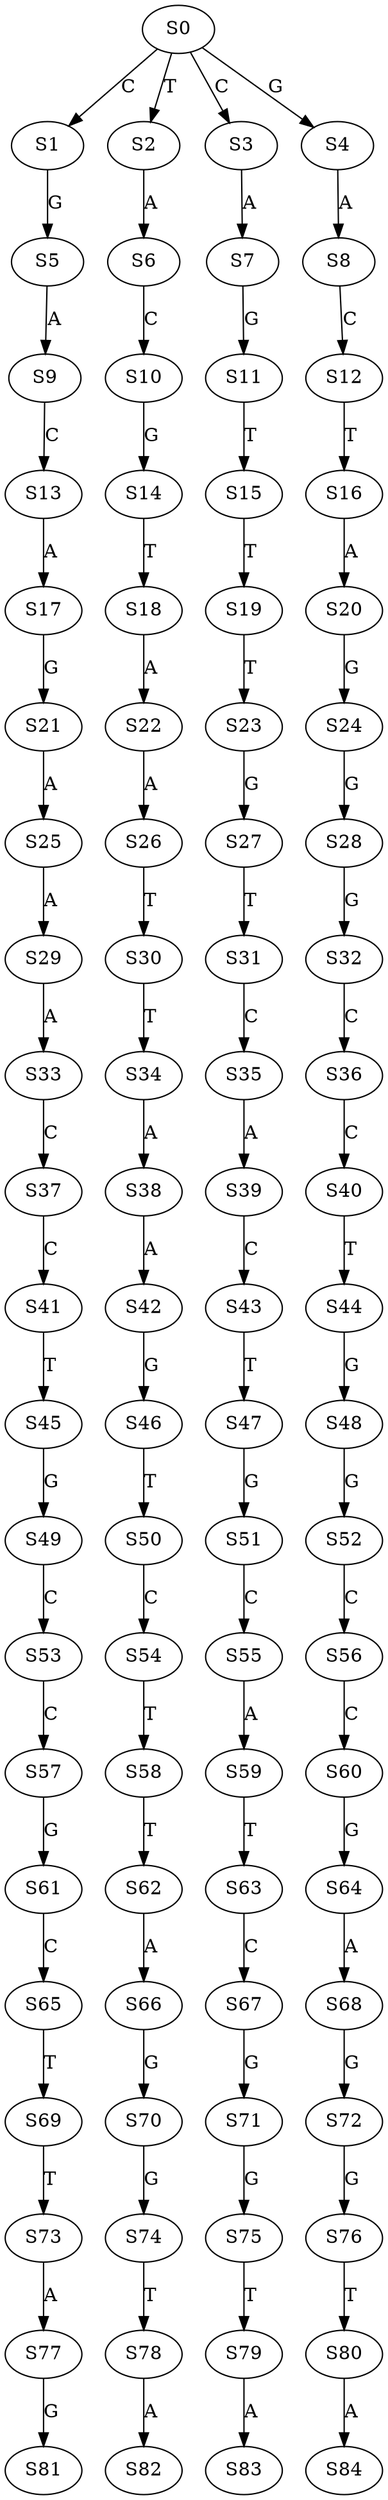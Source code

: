 strict digraph  {
	S0 -> S1 [ label = C ];
	S0 -> S2 [ label = T ];
	S0 -> S3 [ label = C ];
	S0 -> S4 [ label = G ];
	S1 -> S5 [ label = G ];
	S2 -> S6 [ label = A ];
	S3 -> S7 [ label = A ];
	S4 -> S8 [ label = A ];
	S5 -> S9 [ label = A ];
	S6 -> S10 [ label = C ];
	S7 -> S11 [ label = G ];
	S8 -> S12 [ label = C ];
	S9 -> S13 [ label = C ];
	S10 -> S14 [ label = G ];
	S11 -> S15 [ label = T ];
	S12 -> S16 [ label = T ];
	S13 -> S17 [ label = A ];
	S14 -> S18 [ label = T ];
	S15 -> S19 [ label = T ];
	S16 -> S20 [ label = A ];
	S17 -> S21 [ label = G ];
	S18 -> S22 [ label = A ];
	S19 -> S23 [ label = T ];
	S20 -> S24 [ label = G ];
	S21 -> S25 [ label = A ];
	S22 -> S26 [ label = A ];
	S23 -> S27 [ label = G ];
	S24 -> S28 [ label = G ];
	S25 -> S29 [ label = A ];
	S26 -> S30 [ label = T ];
	S27 -> S31 [ label = T ];
	S28 -> S32 [ label = G ];
	S29 -> S33 [ label = A ];
	S30 -> S34 [ label = T ];
	S31 -> S35 [ label = C ];
	S32 -> S36 [ label = C ];
	S33 -> S37 [ label = C ];
	S34 -> S38 [ label = A ];
	S35 -> S39 [ label = A ];
	S36 -> S40 [ label = C ];
	S37 -> S41 [ label = C ];
	S38 -> S42 [ label = A ];
	S39 -> S43 [ label = C ];
	S40 -> S44 [ label = T ];
	S41 -> S45 [ label = T ];
	S42 -> S46 [ label = G ];
	S43 -> S47 [ label = T ];
	S44 -> S48 [ label = G ];
	S45 -> S49 [ label = G ];
	S46 -> S50 [ label = T ];
	S47 -> S51 [ label = G ];
	S48 -> S52 [ label = G ];
	S49 -> S53 [ label = C ];
	S50 -> S54 [ label = C ];
	S51 -> S55 [ label = C ];
	S52 -> S56 [ label = C ];
	S53 -> S57 [ label = C ];
	S54 -> S58 [ label = T ];
	S55 -> S59 [ label = A ];
	S56 -> S60 [ label = C ];
	S57 -> S61 [ label = G ];
	S58 -> S62 [ label = T ];
	S59 -> S63 [ label = T ];
	S60 -> S64 [ label = G ];
	S61 -> S65 [ label = C ];
	S62 -> S66 [ label = A ];
	S63 -> S67 [ label = C ];
	S64 -> S68 [ label = A ];
	S65 -> S69 [ label = T ];
	S66 -> S70 [ label = G ];
	S67 -> S71 [ label = G ];
	S68 -> S72 [ label = G ];
	S69 -> S73 [ label = T ];
	S70 -> S74 [ label = G ];
	S71 -> S75 [ label = G ];
	S72 -> S76 [ label = G ];
	S73 -> S77 [ label = A ];
	S74 -> S78 [ label = T ];
	S75 -> S79 [ label = T ];
	S76 -> S80 [ label = T ];
	S77 -> S81 [ label = G ];
	S78 -> S82 [ label = A ];
	S79 -> S83 [ label = A ];
	S80 -> S84 [ label = A ];
}
